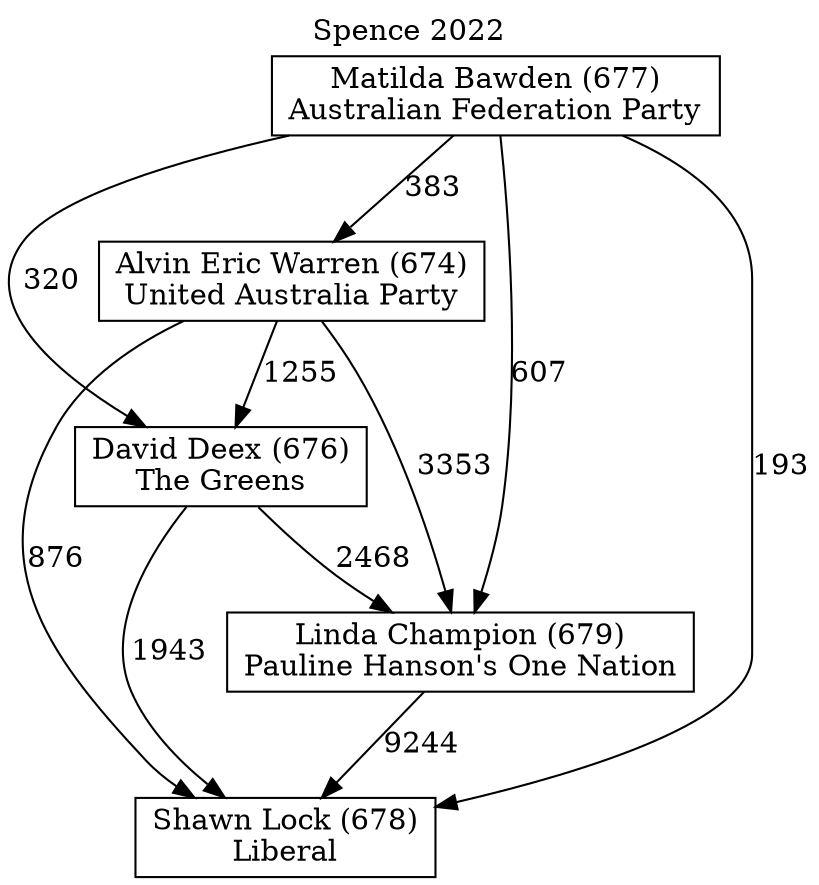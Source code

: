 // House preference flow
digraph "Shawn Lock (678)_Spence_2022" {
	graph [label="Spence 2022" labelloc=t mclimit=10]
	node [shape=box]
	"Shawn Lock (678)" [label="Shawn Lock (678)
Liberal"]
	"Linda Champion (679)" [label="Linda Champion (679)
Pauline Hanson's One Nation"]
	"David Deex (676)" [label="David Deex (676)
The Greens"]
	"Alvin Eric Warren (674)" [label="Alvin Eric Warren (674)
United Australia Party"]
	"Matilda Bawden (677)" [label="Matilda Bawden (677)
Australian Federation Party"]
	"Linda Champion (679)" -> "Shawn Lock (678)" [label=9244]
	"David Deex (676)" -> "Linda Champion (679)" [label=2468]
	"Alvin Eric Warren (674)" -> "David Deex (676)" [label=1255]
	"Matilda Bawden (677)" -> "Alvin Eric Warren (674)" [label=383]
	"David Deex (676)" -> "Shawn Lock (678)" [label=1943]
	"Alvin Eric Warren (674)" -> "Shawn Lock (678)" [label=876]
	"Matilda Bawden (677)" -> "Shawn Lock (678)" [label=193]
	"Matilda Bawden (677)" -> "David Deex (676)" [label=320]
	"Alvin Eric Warren (674)" -> "Linda Champion (679)" [label=3353]
	"Matilda Bawden (677)" -> "Linda Champion (679)" [label=607]
}
